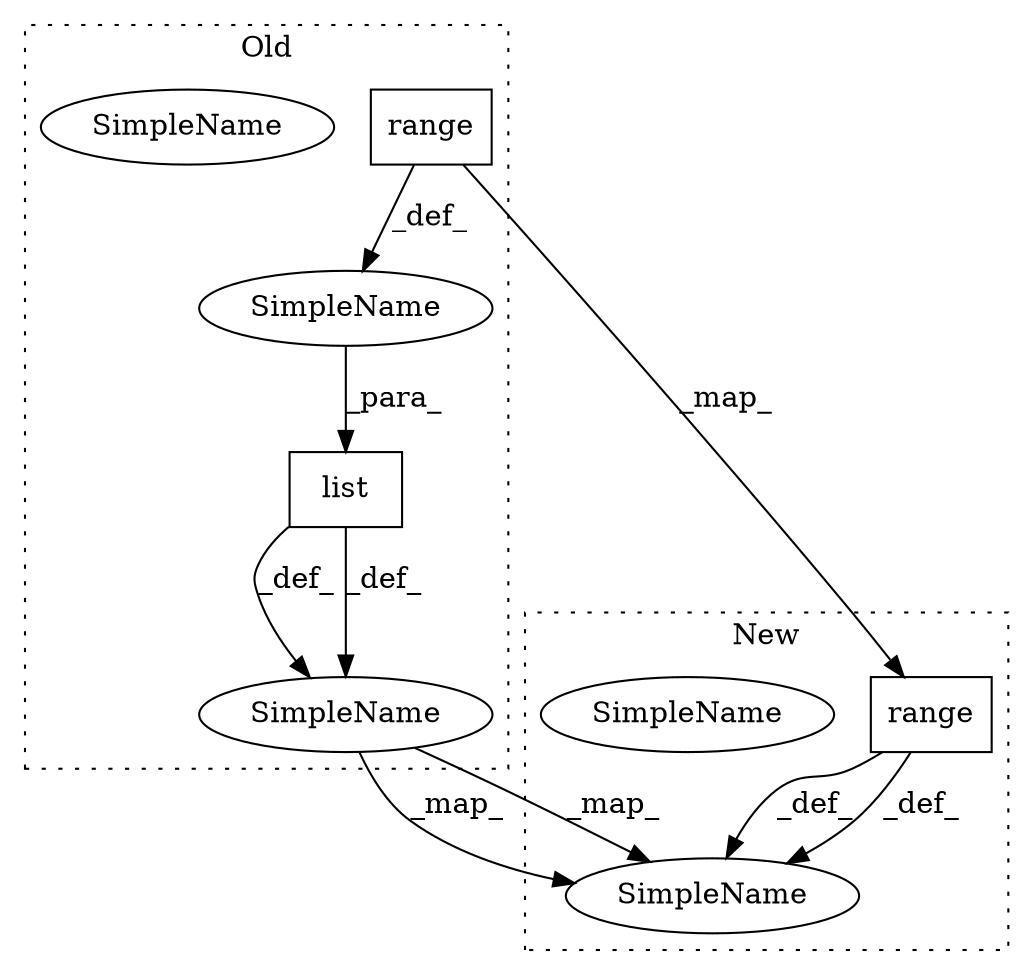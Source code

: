 digraph G {
subgraph cluster0 {
1 [label="range" a="32" s="1972,1980" l="6,1" shape="box"];
3 [label="SimpleName" a="42" s="1938" l="9" shape="ellipse"];
6 [label="SimpleName" a="42" s="1938" l="9" shape="ellipse"];
7 [label="list" a="32" s="1967,1981" l="5,1" shape="box"];
8 [label="SimpleName" a="42" s="" l="" shape="ellipse"];
label = "Old";
style="dotted";
}
subgraph cluster1 {
2 [label="range" a="32" s="1967,1975" l="6,1" shape="box"];
4 [label="SimpleName" a="42" s="1938" l="9" shape="ellipse"];
5 [label="SimpleName" a="42" s="1938" l="9" shape="ellipse"];
label = "New";
style="dotted";
}
1 -> 8 [label="_def_"];
1 -> 2 [label="_map_"];
2 -> 5 [label="_def_"];
2 -> 5 [label="_def_"];
6 -> 5 [label="_map_"];
6 -> 5 [label="_map_"];
7 -> 6 [label="_def_"];
7 -> 6 [label="_def_"];
8 -> 7 [label="_para_"];
}